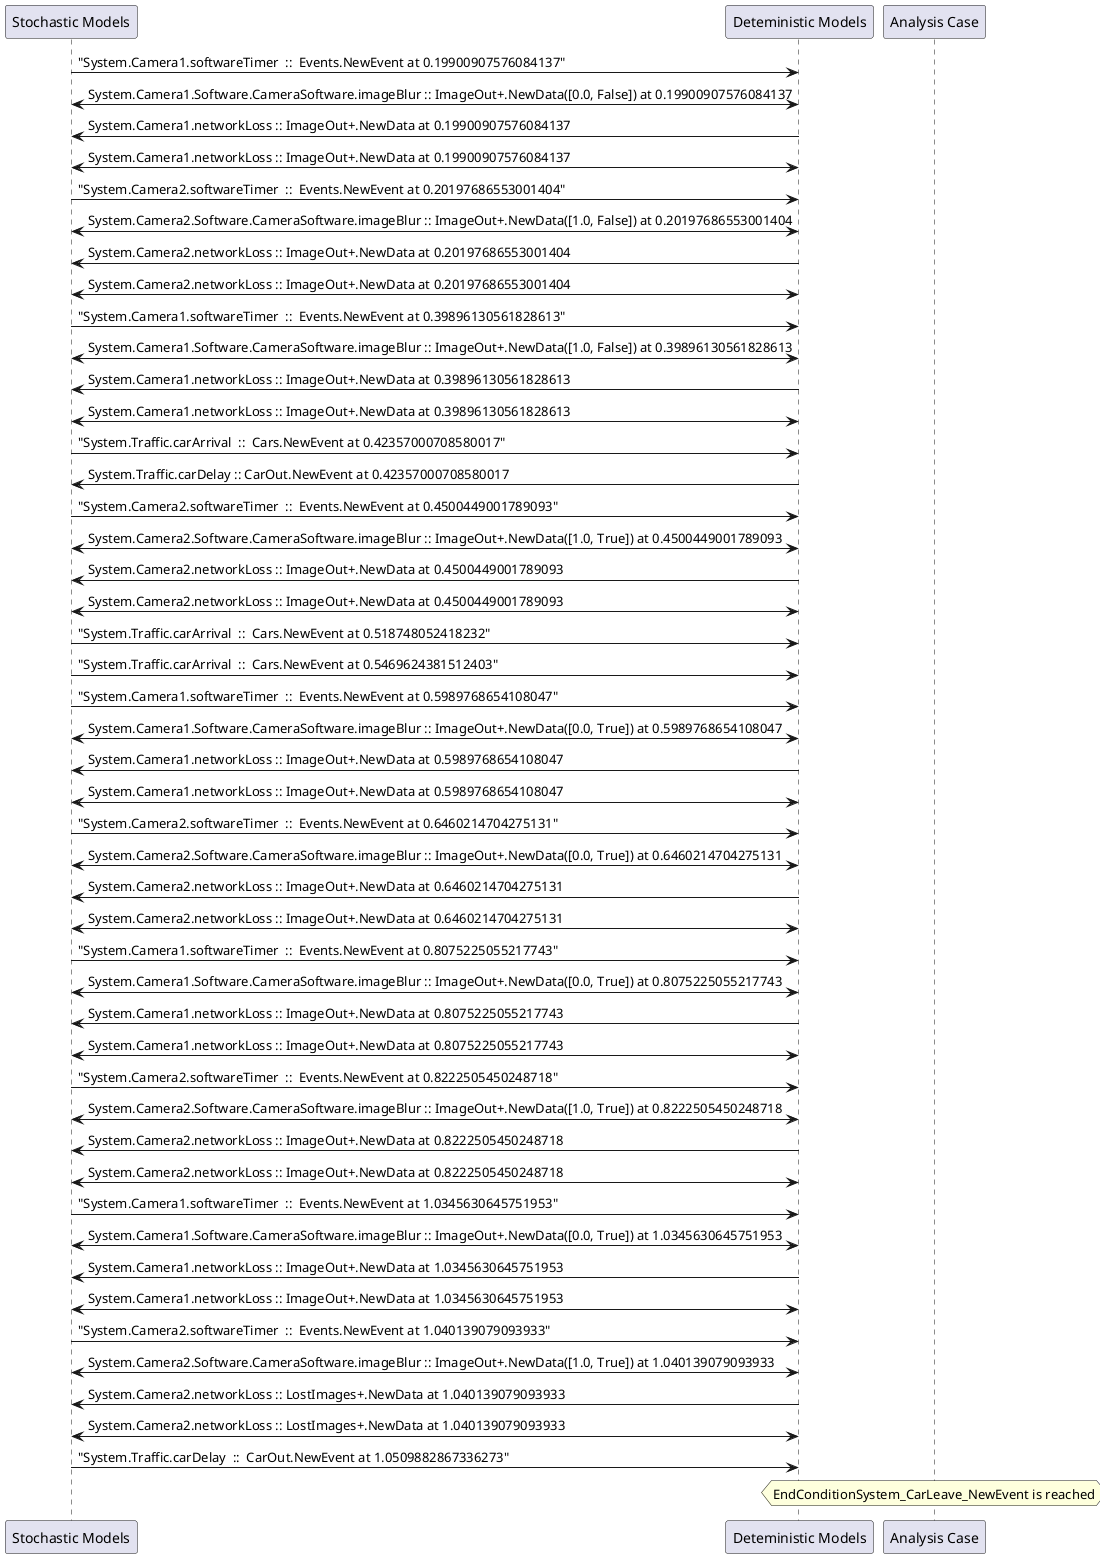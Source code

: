 
	@startuml
	participant "Stochastic Models" as stochmodel
	participant "Deteministic Models" as detmodel
	participant "Analysis Case" as analysis
	{11411_stop} stochmodel -> detmodel : "System.Camera1.softwareTimer  ::  Events.NewEvent at 0.19900907576084137"
detmodel <-> stochmodel : System.Camera1.Software.CameraSoftware.imageBlur :: ImageOut+.NewData([0.0, False]) at 0.19900907576084137
detmodel -> stochmodel : System.Camera1.networkLoss :: ImageOut+.NewData at 0.19900907576084137
detmodel <-> stochmodel : System.Camera1.networkLoss :: ImageOut+.NewData at 0.19900907576084137
{11427_stop} stochmodel -> detmodel : "System.Camera2.softwareTimer  ::  Events.NewEvent at 0.20197686553001404"
detmodel <-> stochmodel : System.Camera2.Software.CameraSoftware.imageBlur :: ImageOut+.NewData([1.0, False]) at 0.20197686553001404
detmodel -> stochmodel : System.Camera2.networkLoss :: ImageOut+.NewData at 0.20197686553001404
detmodel <-> stochmodel : System.Camera2.networkLoss :: ImageOut+.NewData at 0.20197686553001404
{11412_stop} stochmodel -> detmodel : "System.Camera1.softwareTimer  ::  Events.NewEvent at 0.39896130561828613"
detmodel <-> stochmodel : System.Camera1.Software.CameraSoftware.imageBlur :: ImageOut+.NewData([1.0, False]) at 0.39896130561828613
detmodel -> stochmodel : System.Camera1.networkLoss :: ImageOut+.NewData at 0.39896130561828613
detmodel <-> stochmodel : System.Camera1.networkLoss :: ImageOut+.NewData at 0.39896130561828613
{11443_stop} stochmodel -> detmodel : "System.Traffic.carArrival  ::  Cars.NewEvent at 0.42357000708580017"
{11448_start} detmodel -> stochmodel : System.Traffic.carDelay :: CarOut.NewEvent at 0.42357000708580017
{11428_stop} stochmodel -> detmodel : "System.Camera2.softwareTimer  ::  Events.NewEvent at 0.4500449001789093"
detmodel <-> stochmodel : System.Camera2.Software.CameraSoftware.imageBlur :: ImageOut+.NewData([1.0, True]) at 0.4500449001789093
detmodel -> stochmodel : System.Camera2.networkLoss :: ImageOut+.NewData at 0.4500449001789093
detmodel <-> stochmodel : System.Camera2.networkLoss :: ImageOut+.NewData at 0.4500449001789093
{11444_stop} stochmodel -> detmodel : "System.Traffic.carArrival  ::  Cars.NewEvent at 0.518748052418232"
{11445_stop} stochmodel -> detmodel : "System.Traffic.carArrival  ::  Cars.NewEvent at 0.5469624381512403"
{11413_stop} stochmodel -> detmodel : "System.Camera1.softwareTimer  ::  Events.NewEvent at 0.5989768654108047"
detmodel <-> stochmodel : System.Camera1.Software.CameraSoftware.imageBlur :: ImageOut+.NewData([0.0, True]) at 0.5989768654108047
detmodel -> stochmodel : System.Camera1.networkLoss :: ImageOut+.NewData at 0.5989768654108047
detmodel <-> stochmodel : System.Camera1.networkLoss :: ImageOut+.NewData at 0.5989768654108047
{11429_stop} stochmodel -> detmodel : "System.Camera2.softwareTimer  ::  Events.NewEvent at 0.6460214704275131"
detmodel <-> stochmodel : System.Camera2.Software.CameraSoftware.imageBlur :: ImageOut+.NewData([0.0, True]) at 0.6460214704275131
detmodel -> stochmodel : System.Camera2.networkLoss :: ImageOut+.NewData at 0.6460214704275131
detmodel <-> stochmodel : System.Camera2.networkLoss :: ImageOut+.NewData at 0.6460214704275131
{11414_stop} stochmodel -> detmodel : "System.Camera1.softwareTimer  ::  Events.NewEvent at 0.8075225055217743"
detmodel <-> stochmodel : System.Camera1.Software.CameraSoftware.imageBlur :: ImageOut+.NewData([0.0, True]) at 0.8075225055217743
detmodel -> stochmodel : System.Camera1.networkLoss :: ImageOut+.NewData at 0.8075225055217743
detmodel <-> stochmodel : System.Camera1.networkLoss :: ImageOut+.NewData at 0.8075225055217743
{11430_stop} stochmodel -> detmodel : "System.Camera2.softwareTimer  ::  Events.NewEvent at 0.8222505450248718"
detmodel <-> stochmodel : System.Camera2.Software.CameraSoftware.imageBlur :: ImageOut+.NewData([1.0, True]) at 0.8222505450248718
detmodel -> stochmodel : System.Camera2.networkLoss :: ImageOut+.NewData at 0.8222505450248718
detmodel <-> stochmodel : System.Camera2.networkLoss :: ImageOut+.NewData at 0.8222505450248718
{11415_stop} stochmodel -> detmodel : "System.Camera1.softwareTimer  ::  Events.NewEvent at 1.0345630645751953"
detmodel <-> stochmodel : System.Camera1.Software.CameraSoftware.imageBlur :: ImageOut+.NewData([0.0, True]) at 1.0345630645751953
detmodel -> stochmodel : System.Camera1.networkLoss :: ImageOut+.NewData at 1.0345630645751953
detmodel <-> stochmodel : System.Camera1.networkLoss :: ImageOut+.NewData at 1.0345630645751953
{11431_stop} stochmodel -> detmodel : "System.Camera2.softwareTimer  ::  Events.NewEvent at 1.040139079093933"
detmodel <-> stochmodel : System.Camera2.Software.CameraSoftware.imageBlur :: ImageOut+.NewData([1.0, True]) at 1.040139079093933
detmodel -> stochmodel : System.Camera2.networkLoss :: LostImages+.NewData at 1.040139079093933
detmodel <-> stochmodel : System.Camera2.networkLoss :: LostImages+.NewData at 1.040139079093933
{11448_stop} stochmodel -> detmodel : "System.Traffic.carDelay  ::  CarOut.NewEvent at 1.0509882867336273"
{11448_start} <-> {11448_stop} : delay
hnote over analysis 
EndConditionSystem_CarLeave_NewEvent is reached
endnote
@enduml